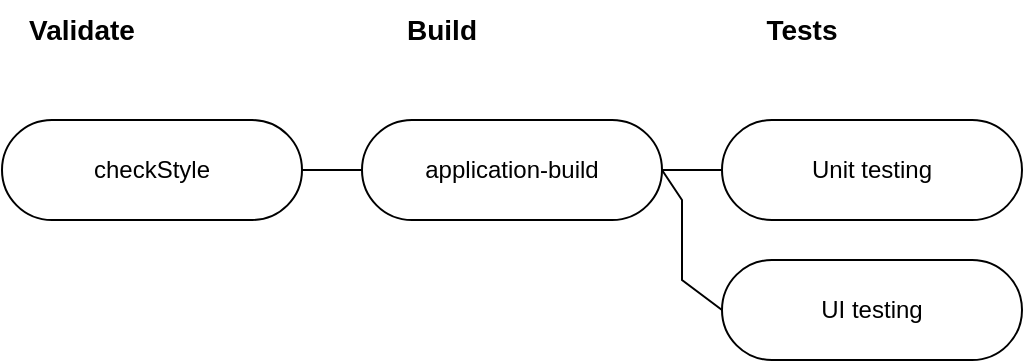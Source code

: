 <mxfile version="20.6.0" type="github">
  <diagram id="ht-V4iF29CH4IZI57DqI" name="Page-1">
    <mxGraphModel dx="1422" dy="724" grid="1" gridSize="10" guides="1" tooltips="1" connect="1" arrows="1" fold="1" page="1" pageScale="1" pageWidth="827" pageHeight="1169" math="0" shadow="0">
      <root>
        <mxCell id="0" />
        <mxCell id="1" parent="0" />
        <mxCell id="3dlOlV58bcQAHPRkIFv3-1" value="application-build" style="rounded=1;whiteSpace=wrap;html=1;arcSize=50;" vertex="1" parent="1">
          <mxGeometry x="270" y="110" width="150" height="50" as="geometry" />
        </mxCell>
        <mxCell id="3dlOlV58bcQAHPRkIFv3-2" value="Unit testing" style="rounded=1;whiteSpace=wrap;html=1;arcSize=50;" vertex="1" parent="1">
          <mxGeometry x="450" y="110" width="150" height="50" as="geometry" />
        </mxCell>
        <mxCell id="3dlOlV58bcQAHPRkIFv3-3" value="checkStyle" style="rounded=1;whiteSpace=wrap;html=1;arcSize=50;" vertex="1" parent="1">
          <mxGeometry x="90" y="110" width="150" height="50" as="geometry" />
        </mxCell>
        <mxCell id="3dlOlV58bcQAHPRkIFv3-4" value="UI testing" style="rounded=1;whiteSpace=wrap;html=1;arcSize=50;" vertex="1" parent="1">
          <mxGeometry x="450" y="180" width="150" height="50" as="geometry" />
        </mxCell>
        <mxCell id="3dlOlV58bcQAHPRkIFv3-5" value="Validate" style="text;html=1;strokeColor=none;fillColor=none;align=center;verticalAlign=middle;whiteSpace=wrap;rounded=0;fontStyle=1;fontSize=14;" vertex="1" parent="1">
          <mxGeometry x="100" y="50" width="60" height="30" as="geometry" />
        </mxCell>
        <mxCell id="3dlOlV58bcQAHPRkIFv3-6" value="Build" style="text;html=1;strokeColor=none;fillColor=none;align=center;verticalAlign=middle;whiteSpace=wrap;rounded=0;fontStyle=1;fontSize=14;" vertex="1" parent="1">
          <mxGeometry x="280" y="50" width="60" height="30" as="geometry" />
        </mxCell>
        <mxCell id="3dlOlV58bcQAHPRkIFv3-7" value="Tests" style="text;html=1;strokeColor=none;fillColor=none;align=center;verticalAlign=middle;whiteSpace=wrap;rounded=0;fontStyle=1;fontSize=14;" vertex="1" parent="1">
          <mxGeometry x="460" y="50" width="60" height="30" as="geometry" />
        </mxCell>
        <mxCell id="3dlOlV58bcQAHPRkIFv3-8" value="" style="endArrow=none;html=1;rounded=0;fontSize=14;exitX=1;exitY=0.5;exitDx=0;exitDy=0;entryX=0;entryY=0.5;entryDx=0;entryDy=0;" edge="1" parent="1" source="3dlOlV58bcQAHPRkIFv3-3" target="3dlOlV58bcQAHPRkIFv3-1">
          <mxGeometry width="50" height="50" relative="1" as="geometry">
            <mxPoint x="390" y="340" as="sourcePoint" />
            <mxPoint x="440" y="290" as="targetPoint" />
          </mxGeometry>
        </mxCell>
        <mxCell id="3dlOlV58bcQAHPRkIFv3-9" value="" style="endArrow=none;html=1;rounded=0;fontSize=14;exitX=1;exitY=0.5;exitDx=0;exitDy=0;entryX=0;entryY=0.5;entryDx=0;entryDy=0;" edge="1" parent="1" source="3dlOlV58bcQAHPRkIFv3-1" target="3dlOlV58bcQAHPRkIFv3-2">
          <mxGeometry width="50" height="50" relative="1" as="geometry">
            <mxPoint x="262" y="172" as="sourcePoint" />
            <mxPoint x="292" y="172" as="targetPoint" />
          </mxGeometry>
        </mxCell>
        <mxCell id="3dlOlV58bcQAHPRkIFv3-10" value="" style="endArrow=none;html=1;rounded=0;fontSize=14;entryX=0;entryY=0.5;entryDx=0;entryDy=0;exitX=1;exitY=0.5;exitDx=0;exitDy=0;" edge="1" parent="1" source="3dlOlV58bcQAHPRkIFv3-1" target="3dlOlV58bcQAHPRkIFv3-4">
          <mxGeometry width="50" height="50" relative="1" as="geometry">
            <mxPoint x="390" y="340" as="sourcePoint" />
            <mxPoint x="440" y="290" as="targetPoint" />
            <Array as="points">
              <mxPoint x="430" y="150" />
              <mxPoint x="430" y="190" />
            </Array>
          </mxGeometry>
        </mxCell>
      </root>
    </mxGraphModel>
  </diagram>
</mxfile>
